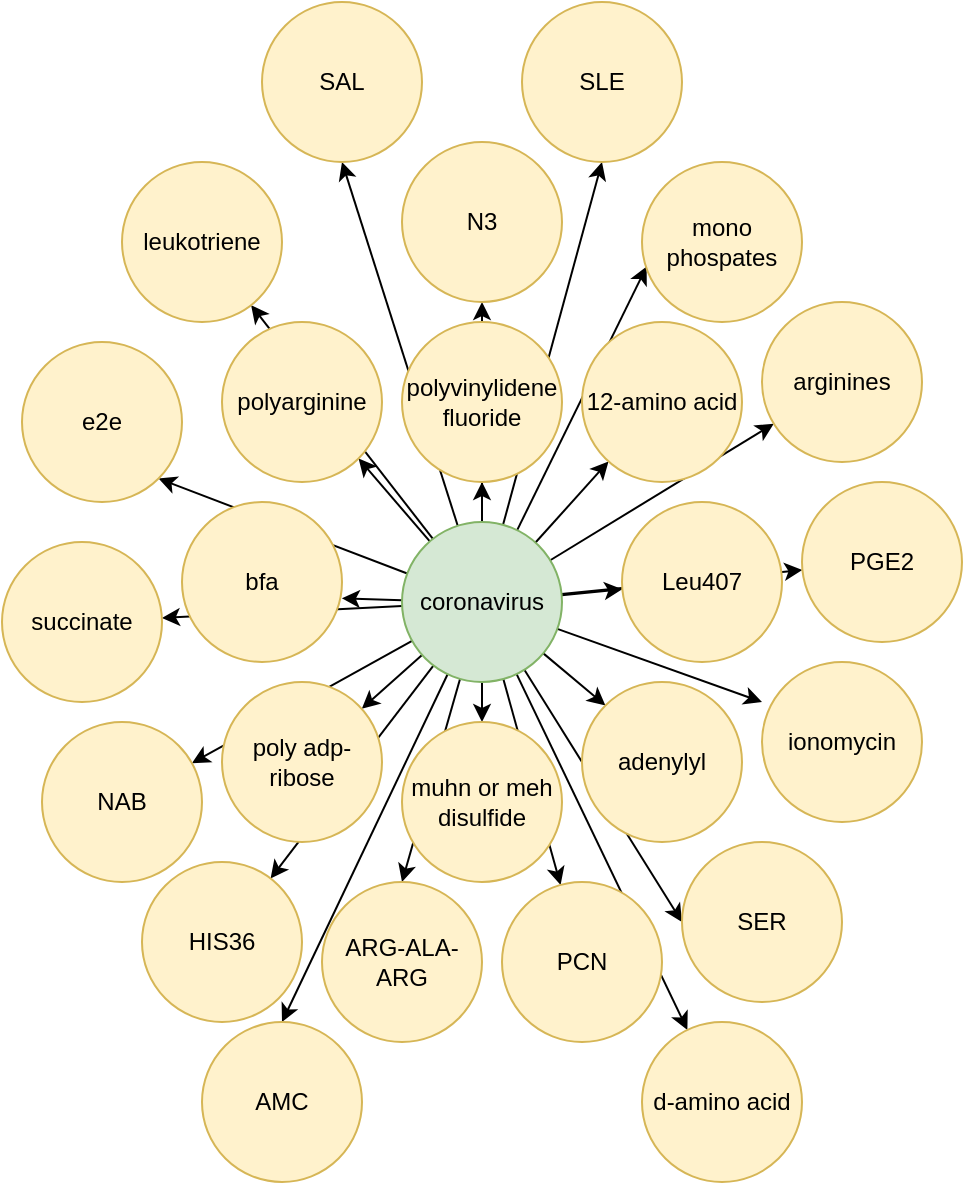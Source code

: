 <mxfile version="18.1.3" type="device"><diagram id="vMx1RQub8x_sZjx8wDFD" name="Page-1"><mxGraphModel dx="1100" dy="686" grid="1" gridSize="10" guides="1" tooltips="1" connect="1" arrows="1" fold="1" page="1" pageScale="1" pageWidth="827" pageHeight="1169" math="0" shadow="0"><root><mxCell id="0"/><mxCell id="1" parent="0"/><mxCell id="rI9UyKDXR6-brsbQLkyh-30" style="rounded=0;orthogonalLoop=1;jettySize=auto;html=1;entryX=1;entryY=1;entryDx=0;entryDy=0;" edge="1" parent="1" source="rI9UyKDXR6-brsbQLkyh-1" target="rI9UyKDXR6-brsbQLkyh-10"><mxGeometry relative="1" as="geometry"/></mxCell><mxCell id="rI9UyKDXR6-brsbQLkyh-31" style="edgeStyle=none;rounded=0;orthogonalLoop=1;jettySize=auto;html=1;" edge="1" parent="1" source="rI9UyKDXR6-brsbQLkyh-1" target="rI9UyKDXR6-brsbQLkyh-4"><mxGeometry relative="1" as="geometry"/></mxCell><mxCell id="rI9UyKDXR6-brsbQLkyh-32" style="edgeStyle=none;rounded=0;orthogonalLoop=1;jettySize=auto;html=1;" edge="1" parent="1" source="rI9UyKDXR6-brsbQLkyh-1" target="rI9UyKDXR6-brsbQLkyh-5"><mxGeometry relative="1" as="geometry"/></mxCell><mxCell id="rI9UyKDXR6-brsbQLkyh-33" style="edgeStyle=none;rounded=0;orthogonalLoop=1;jettySize=auto;html=1;" edge="1" parent="1" source="rI9UyKDXR6-brsbQLkyh-1" target="rI9UyKDXR6-brsbQLkyh-25"><mxGeometry relative="1" as="geometry"/></mxCell><mxCell id="rI9UyKDXR6-brsbQLkyh-34" style="edgeStyle=none;rounded=0;orthogonalLoop=1;jettySize=auto;html=1;entryX=0.5;entryY=1;entryDx=0;entryDy=0;" edge="1" parent="1" source="rI9UyKDXR6-brsbQLkyh-1" target="rI9UyKDXR6-brsbQLkyh-12"><mxGeometry relative="1" as="geometry"/></mxCell><mxCell id="rI9UyKDXR6-brsbQLkyh-35" style="edgeStyle=none;rounded=0;orthogonalLoop=1;jettySize=auto;html=1;entryX=0.5;entryY=1;entryDx=0;entryDy=0;" edge="1" parent="1" source="rI9UyKDXR6-brsbQLkyh-1" target="rI9UyKDXR6-brsbQLkyh-11"><mxGeometry relative="1" as="geometry"/></mxCell><mxCell id="rI9UyKDXR6-brsbQLkyh-36" style="edgeStyle=none;rounded=0;orthogonalLoop=1;jettySize=auto;html=1;" edge="1" parent="1" source="rI9UyKDXR6-brsbQLkyh-1" target="rI9UyKDXR6-brsbQLkyh-16"><mxGeometry relative="1" as="geometry"/></mxCell><mxCell id="rI9UyKDXR6-brsbQLkyh-37" style="edgeStyle=none;rounded=0;orthogonalLoop=1;jettySize=auto;html=1;entryX=1;entryY=1;entryDx=0;entryDy=0;" edge="1" parent="1" source="rI9UyKDXR6-brsbQLkyh-1" target="rI9UyKDXR6-brsbQLkyh-15"><mxGeometry relative="1" as="geometry"/></mxCell><mxCell id="rI9UyKDXR6-brsbQLkyh-38" style="edgeStyle=none;rounded=0;orthogonalLoop=1;jettySize=auto;html=1;entryX=0.999;entryY=0.602;entryDx=0;entryDy=0;entryPerimeter=0;" edge="1" parent="1" source="rI9UyKDXR6-brsbQLkyh-1" target="rI9UyKDXR6-brsbQLkyh-3"><mxGeometry relative="1" as="geometry"/></mxCell><mxCell id="rI9UyKDXR6-brsbQLkyh-39" style="edgeStyle=none;rounded=0;orthogonalLoop=1;jettySize=auto;html=1;" edge="1" parent="1" source="rI9UyKDXR6-brsbQLkyh-1" target="rI9UyKDXR6-brsbQLkyh-17"><mxGeometry relative="1" as="geometry"/></mxCell><mxCell id="rI9UyKDXR6-brsbQLkyh-40" style="edgeStyle=none;rounded=0;orthogonalLoop=1;jettySize=auto;html=1;" edge="1" parent="1" source="rI9UyKDXR6-brsbQLkyh-1" target="rI9UyKDXR6-brsbQLkyh-26"><mxGeometry relative="1" as="geometry"/></mxCell><mxCell id="rI9UyKDXR6-brsbQLkyh-41" style="edgeStyle=none;rounded=0;orthogonalLoop=1;jettySize=auto;html=1;" edge="1" parent="1" source="rI9UyKDXR6-brsbQLkyh-1" target="rI9UyKDXR6-brsbQLkyh-9"><mxGeometry relative="1" as="geometry"/></mxCell><mxCell id="rI9UyKDXR6-brsbQLkyh-42" style="edgeStyle=none;rounded=0;orthogonalLoop=1;jettySize=auto;html=1;" edge="1" parent="1" source="rI9UyKDXR6-brsbQLkyh-1" target="rI9UyKDXR6-brsbQLkyh-18"><mxGeometry relative="1" as="geometry"/></mxCell><mxCell id="rI9UyKDXR6-brsbQLkyh-43" style="edgeStyle=none;rounded=0;orthogonalLoop=1;jettySize=auto;html=1;entryX=0.5;entryY=0;entryDx=0;entryDy=0;" edge="1" parent="1" source="rI9UyKDXR6-brsbQLkyh-1" target="rI9UyKDXR6-brsbQLkyh-28"><mxGeometry relative="1" as="geometry"/></mxCell><mxCell id="rI9UyKDXR6-brsbQLkyh-44" style="edgeStyle=none;rounded=0;orthogonalLoop=1;jettySize=auto;html=1;entryX=0.5;entryY=0;entryDx=0;entryDy=0;" edge="1" parent="1" source="rI9UyKDXR6-brsbQLkyh-1" target="rI9UyKDXR6-brsbQLkyh-20"><mxGeometry relative="1" as="geometry"/></mxCell><mxCell id="rI9UyKDXR6-brsbQLkyh-45" style="edgeStyle=none;rounded=0;orthogonalLoop=1;jettySize=auto;html=1;" edge="1" parent="1" source="rI9UyKDXR6-brsbQLkyh-1" target="rI9UyKDXR6-brsbQLkyh-8"><mxGeometry relative="1" as="geometry"/></mxCell><mxCell id="rI9UyKDXR6-brsbQLkyh-46" style="edgeStyle=none;rounded=0;orthogonalLoop=1;jettySize=auto;html=1;" edge="1" parent="1" source="rI9UyKDXR6-brsbQLkyh-1" target="rI9UyKDXR6-brsbQLkyh-29"><mxGeometry relative="1" as="geometry"/></mxCell><mxCell id="rI9UyKDXR6-brsbQLkyh-47" style="edgeStyle=none;rounded=0;orthogonalLoop=1;jettySize=auto;html=1;" edge="1" parent="1" source="rI9UyKDXR6-brsbQLkyh-1" target="rI9UyKDXR6-brsbQLkyh-21"><mxGeometry relative="1" as="geometry"/></mxCell><mxCell id="rI9UyKDXR6-brsbQLkyh-48" style="edgeStyle=none;rounded=0;orthogonalLoop=1;jettySize=auto;html=1;entryX=0;entryY=0.5;entryDx=0;entryDy=0;" edge="1" parent="1" source="rI9UyKDXR6-brsbQLkyh-1" target="rI9UyKDXR6-brsbQLkyh-22"><mxGeometry relative="1" as="geometry"/></mxCell><mxCell id="rI9UyKDXR6-brsbQLkyh-49" style="edgeStyle=none;rounded=0;orthogonalLoop=1;jettySize=auto;html=1;entryX=0;entryY=0;entryDx=0;entryDy=0;" edge="1" parent="1" source="rI9UyKDXR6-brsbQLkyh-1" target="rI9UyKDXR6-brsbQLkyh-7"><mxGeometry relative="1" as="geometry"/></mxCell><mxCell id="rI9UyKDXR6-brsbQLkyh-50" style="edgeStyle=none;rounded=0;orthogonalLoop=1;jettySize=auto;html=1;" edge="1" parent="1" source="rI9UyKDXR6-brsbQLkyh-1" target="rI9UyKDXR6-brsbQLkyh-6"><mxGeometry relative="1" as="geometry"/></mxCell><mxCell id="rI9UyKDXR6-brsbQLkyh-51" style="edgeStyle=none;rounded=0;orthogonalLoop=1;jettySize=auto;html=1;entryX=0;entryY=0.25;entryDx=0;entryDy=0;entryPerimeter=0;" edge="1" parent="1" source="rI9UyKDXR6-brsbQLkyh-1" target="rI9UyKDXR6-brsbQLkyh-14"><mxGeometry relative="1" as="geometry"/></mxCell><mxCell id="rI9UyKDXR6-brsbQLkyh-52" style="edgeStyle=none;rounded=0;orthogonalLoop=1;jettySize=auto;html=1;" edge="1" parent="1" source="rI9UyKDXR6-brsbQLkyh-1" target="rI9UyKDXR6-brsbQLkyh-27"><mxGeometry relative="1" as="geometry"/></mxCell><mxCell id="rI9UyKDXR6-brsbQLkyh-53" style="edgeStyle=none;rounded=0;orthogonalLoop=1;jettySize=auto;html=1;" edge="1" parent="1" source="rI9UyKDXR6-brsbQLkyh-1" target="rI9UyKDXR6-brsbQLkyh-24"><mxGeometry relative="1" as="geometry"/></mxCell><mxCell id="rI9UyKDXR6-brsbQLkyh-54" style="edgeStyle=none;rounded=0;orthogonalLoop=1;jettySize=auto;html=1;entryX=0.029;entryY=0.653;entryDx=0;entryDy=0;entryPerimeter=0;" edge="1" parent="1" source="rI9UyKDXR6-brsbQLkyh-1" target="rI9UyKDXR6-brsbQLkyh-13"><mxGeometry relative="1" as="geometry"/></mxCell><mxCell id="rI9UyKDXR6-brsbQLkyh-1" value="coronavirus" style="ellipse;whiteSpace=wrap;html=1;aspect=fixed;fillColor=#d5e8d4;strokeColor=#82b366;" vertex="1" parent="1"><mxGeometry x="370" y="280" width="80" height="80" as="geometry"/></mxCell><mxCell id="rI9UyKDXR6-brsbQLkyh-3" value="bfa" style="ellipse;whiteSpace=wrap;html=1;aspect=fixed;fillColor=#fff2cc;strokeColor=#d6b656;" vertex="1" parent="1"><mxGeometry x="260" y="270" width="80" height="80" as="geometry"/></mxCell><mxCell id="rI9UyKDXR6-brsbQLkyh-4" value="polyvinylidene fluoride" style="ellipse;whiteSpace=wrap;html=1;aspect=fixed;fillColor=#fff2cc;strokeColor=#d6b656;" vertex="1" parent="1"><mxGeometry x="370" y="180" width="80" height="80" as="geometry"/></mxCell><mxCell id="rI9UyKDXR6-brsbQLkyh-5" value="12-amino acid" style="ellipse;whiteSpace=wrap;html=1;aspect=fixed;fillColor=#fff2cc;strokeColor=#d6b656;" vertex="1" parent="1"><mxGeometry x="460" y="180" width="80" height="80" as="geometry"/></mxCell><mxCell id="rI9UyKDXR6-brsbQLkyh-6" value="Leu407" style="ellipse;whiteSpace=wrap;html=1;aspect=fixed;fillColor=#fff2cc;strokeColor=#d6b656;" vertex="1" parent="1"><mxGeometry x="480" y="270" width="80" height="80" as="geometry"/></mxCell><mxCell id="rI9UyKDXR6-brsbQLkyh-7" value="adenylyl" style="ellipse;whiteSpace=wrap;html=1;aspect=fixed;fillColor=#fff2cc;strokeColor=#d6b656;" vertex="1" parent="1"><mxGeometry x="460" y="360" width="80" height="80" as="geometry"/></mxCell><mxCell id="rI9UyKDXR6-brsbQLkyh-8" value="muhn or meh disulfide" style="ellipse;whiteSpace=wrap;html=1;aspect=fixed;fillColor=#fff2cc;strokeColor=#d6b656;" vertex="1" parent="1"><mxGeometry x="370" y="380" width="80" height="80" as="geometry"/></mxCell><mxCell id="rI9UyKDXR6-brsbQLkyh-9" value="poly adp-ribose" style="ellipse;whiteSpace=wrap;html=1;aspect=fixed;fillColor=#fff2cc;strokeColor=#d6b656;" vertex="1" parent="1"><mxGeometry x="280" y="360" width="80" height="80" as="geometry"/></mxCell><mxCell id="rI9UyKDXR6-brsbQLkyh-10" value="polyarginine" style="ellipse;whiteSpace=wrap;html=1;aspect=fixed;fillColor=#fff2cc;strokeColor=#d6b656;" vertex="1" parent="1"><mxGeometry x="280" y="180" width="80" height="80" as="geometry"/></mxCell><mxCell id="rI9UyKDXR6-brsbQLkyh-11" value="SAL" style="ellipse;whiteSpace=wrap;html=1;aspect=fixed;fillColor=#fff2cc;strokeColor=#d6b656;" vertex="1" parent="1"><mxGeometry x="300" y="20" width="80" height="80" as="geometry"/></mxCell><mxCell id="rI9UyKDXR6-brsbQLkyh-12" value="SLE" style="ellipse;whiteSpace=wrap;html=1;aspect=fixed;fillColor=#fff2cc;strokeColor=#d6b656;" vertex="1" parent="1"><mxGeometry x="430" y="20" width="80" height="80" as="geometry"/></mxCell><mxCell id="rI9UyKDXR6-brsbQLkyh-13" value="mono&lt;br&gt;phospates" style="ellipse;whiteSpace=wrap;html=1;aspect=fixed;fillColor=#fff2cc;strokeColor=#d6b656;" vertex="1" parent="1"><mxGeometry x="490" y="100" width="80" height="80" as="geometry"/></mxCell><mxCell id="rI9UyKDXR6-brsbQLkyh-14" value="ionomycin" style="ellipse;whiteSpace=wrap;html=1;aspect=fixed;fillColor=#fff2cc;strokeColor=#d6b656;" vertex="1" parent="1"><mxGeometry x="550" y="350" width="80" height="80" as="geometry"/></mxCell><mxCell id="rI9UyKDXR6-brsbQLkyh-15" value="e2e" style="ellipse;whiteSpace=wrap;html=1;aspect=fixed;fillColor=#fff2cc;strokeColor=#d6b656;" vertex="1" parent="1"><mxGeometry x="180" y="190" width="80" height="80" as="geometry"/></mxCell><mxCell id="rI9UyKDXR6-brsbQLkyh-16" value="leukotriene" style="ellipse;whiteSpace=wrap;html=1;aspect=fixed;fillColor=#fff2cc;strokeColor=#d6b656;" vertex="1" parent="1"><mxGeometry x="230" y="100" width="80" height="80" as="geometry"/></mxCell><mxCell id="rI9UyKDXR6-brsbQLkyh-17" value="succinate" style="ellipse;whiteSpace=wrap;html=1;aspect=fixed;fillColor=#fff2cc;strokeColor=#d6b656;" vertex="1" parent="1"><mxGeometry x="170" y="290" width="80" height="80" as="geometry"/></mxCell><mxCell id="rI9UyKDXR6-brsbQLkyh-18" value="HIS36" style="ellipse;whiteSpace=wrap;html=1;aspect=fixed;fillColor=#fff2cc;strokeColor=#d6b656;" vertex="1" parent="1"><mxGeometry x="240" y="450" width="80" height="80" as="geometry"/></mxCell><mxCell id="rI9UyKDXR6-brsbQLkyh-20" value="ARG-ALA-ARG" style="ellipse;whiteSpace=wrap;html=1;aspect=fixed;fillColor=#fff2cc;strokeColor=#d6b656;" vertex="1" parent="1"><mxGeometry x="330" y="460" width="80" height="80" as="geometry"/></mxCell><mxCell id="rI9UyKDXR6-brsbQLkyh-21" value="d-amino acid" style="ellipse;whiteSpace=wrap;html=1;aspect=fixed;fillColor=#fff2cc;strokeColor=#d6b656;" vertex="1" parent="1"><mxGeometry x="490" y="530" width="80" height="80" as="geometry"/></mxCell><mxCell id="rI9UyKDXR6-brsbQLkyh-22" value="SER" style="ellipse;whiteSpace=wrap;html=1;aspect=fixed;fillColor=#fff2cc;strokeColor=#d6b656;" vertex="1" parent="1"><mxGeometry x="510" y="440" width="80" height="80" as="geometry"/></mxCell><mxCell id="rI9UyKDXR6-brsbQLkyh-24" value="arginines" style="ellipse;whiteSpace=wrap;html=1;aspect=fixed;fillColor=#fff2cc;strokeColor=#d6b656;" vertex="1" parent="1"><mxGeometry x="550" y="170" width="80" height="80" as="geometry"/></mxCell><mxCell id="rI9UyKDXR6-brsbQLkyh-25" value="N3" style="ellipse;whiteSpace=wrap;html=1;aspect=fixed;fillColor=#fff2cc;strokeColor=#d6b656;" vertex="1" parent="1"><mxGeometry x="370" y="90" width="80" height="80" as="geometry"/></mxCell><mxCell id="rI9UyKDXR6-brsbQLkyh-26" value="NAB" style="ellipse;whiteSpace=wrap;html=1;aspect=fixed;fillColor=#fff2cc;strokeColor=#d6b656;" vertex="1" parent="1"><mxGeometry x="190" y="380" width="80" height="80" as="geometry"/></mxCell><mxCell id="rI9UyKDXR6-brsbQLkyh-27" value="PGE2" style="ellipse;whiteSpace=wrap;html=1;aspect=fixed;fillColor=#fff2cc;strokeColor=#d6b656;" vertex="1" parent="1"><mxGeometry x="570" y="260" width="80" height="80" as="geometry"/></mxCell><mxCell id="rI9UyKDXR6-brsbQLkyh-28" value="AMC" style="ellipse;whiteSpace=wrap;html=1;aspect=fixed;fillColor=#fff2cc;strokeColor=#d6b656;" vertex="1" parent="1"><mxGeometry x="270" y="530" width="80" height="80" as="geometry"/></mxCell><mxCell id="rI9UyKDXR6-brsbQLkyh-29" value="PCN" style="ellipse;whiteSpace=wrap;html=1;aspect=fixed;fillColor=#fff2cc;strokeColor=#d6b656;" vertex="1" parent="1"><mxGeometry x="420" y="460" width="80" height="80" as="geometry"/></mxCell></root></mxGraphModel></diagram></mxfile>